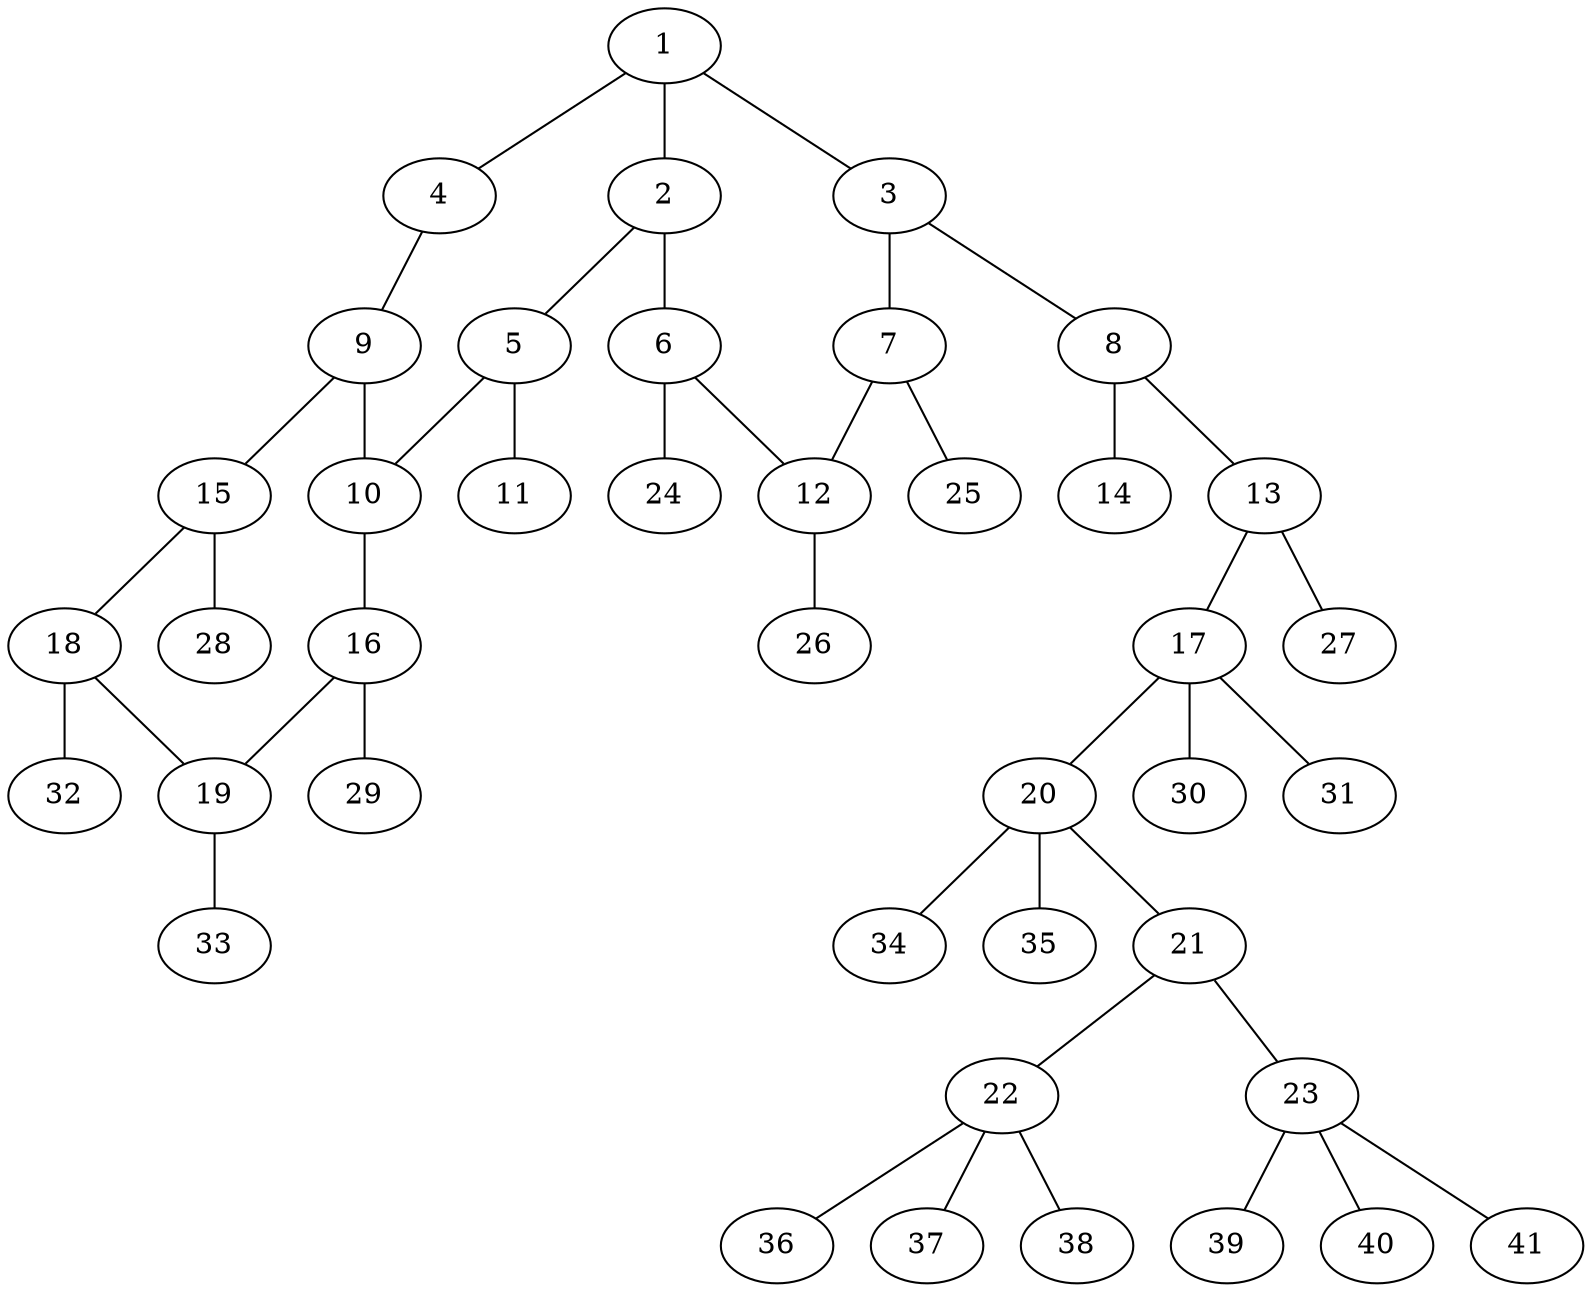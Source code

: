graph molecule_587 {
	1	 [chem=C];
	2	 [chem=C];
	1 -- 2	 [valence=2];
	3	 [chem=C];
	1 -- 3	 [valence=1];
	4	 [chem=S];
	1 -- 4	 [valence=1];
	5	 [chem=C];
	2 -- 5	 [valence=1];
	6	 [chem=C];
	2 -- 6	 [valence=1];
	7	 [chem=C];
	3 -- 7	 [valence=2];
	8	 [chem=C];
	3 -- 8	 [valence=1];
	9	 [chem=C];
	4 -- 9	 [valence=1];
	10	 [chem=C];
	5 -- 10	 [valence=1];
	11	 [chem=O];
	5 -- 11	 [valence=2];
	12	 [chem=C];
	6 -- 12	 [valence=2];
	24	 [chem=H];
	6 -- 24	 [valence=1];
	7 -- 12	 [valence=1];
	25	 [chem=H];
	7 -- 25	 [valence=1];
	13	 [chem=N];
	8 -- 13	 [valence=1];
	14	 [chem=O];
	8 -- 14	 [valence=2];
	9 -- 10	 [valence=2];
	15	 [chem=C];
	9 -- 15	 [valence=1];
	16	 [chem=C];
	10 -- 16	 [valence=1];
	26	 [chem=H];
	12 -- 26	 [valence=1];
	17	 [chem=C];
	13 -- 17	 [valence=1];
	27	 [chem=H];
	13 -- 27	 [valence=1];
	18	 [chem=C];
	15 -- 18	 [valence=2];
	28	 [chem=H];
	15 -- 28	 [valence=1];
	19	 [chem=C];
	16 -- 19	 [valence=2];
	29	 [chem=H];
	16 -- 29	 [valence=1];
	20	 [chem=C];
	17 -- 20	 [valence=1];
	30	 [chem=H];
	17 -- 30	 [valence=1];
	31	 [chem=H];
	17 -- 31	 [valence=1];
	18 -- 19	 [valence=1];
	32	 [chem=H];
	18 -- 32	 [valence=1];
	33	 [chem=H];
	19 -- 33	 [valence=1];
	21	 [chem=N];
	20 -- 21	 [valence=1];
	34	 [chem=H];
	20 -- 34	 [valence=1];
	35	 [chem=H];
	20 -- 35	 [valence=1];
	22	 [chem=C];
	21 -- 22	 [valence=1];
	23	 [chem=C];
	21 -- 23	 [valence=1];
	36	 [chem=H];
	22 -- 36	 [valence=1];
	37	 [chem=H];
	22 -- 37	 [valence=1];
	38	 [chem=H];
	22 -- 38	 [valence=1];
	39	 [chem=H];
	23 -- 39	 [valence=1];
	40	 [chem=H];
	23 -- 40	 [valence=1];
	41	 [chem=H];
	23 -- 41	 [valence=1];
}

